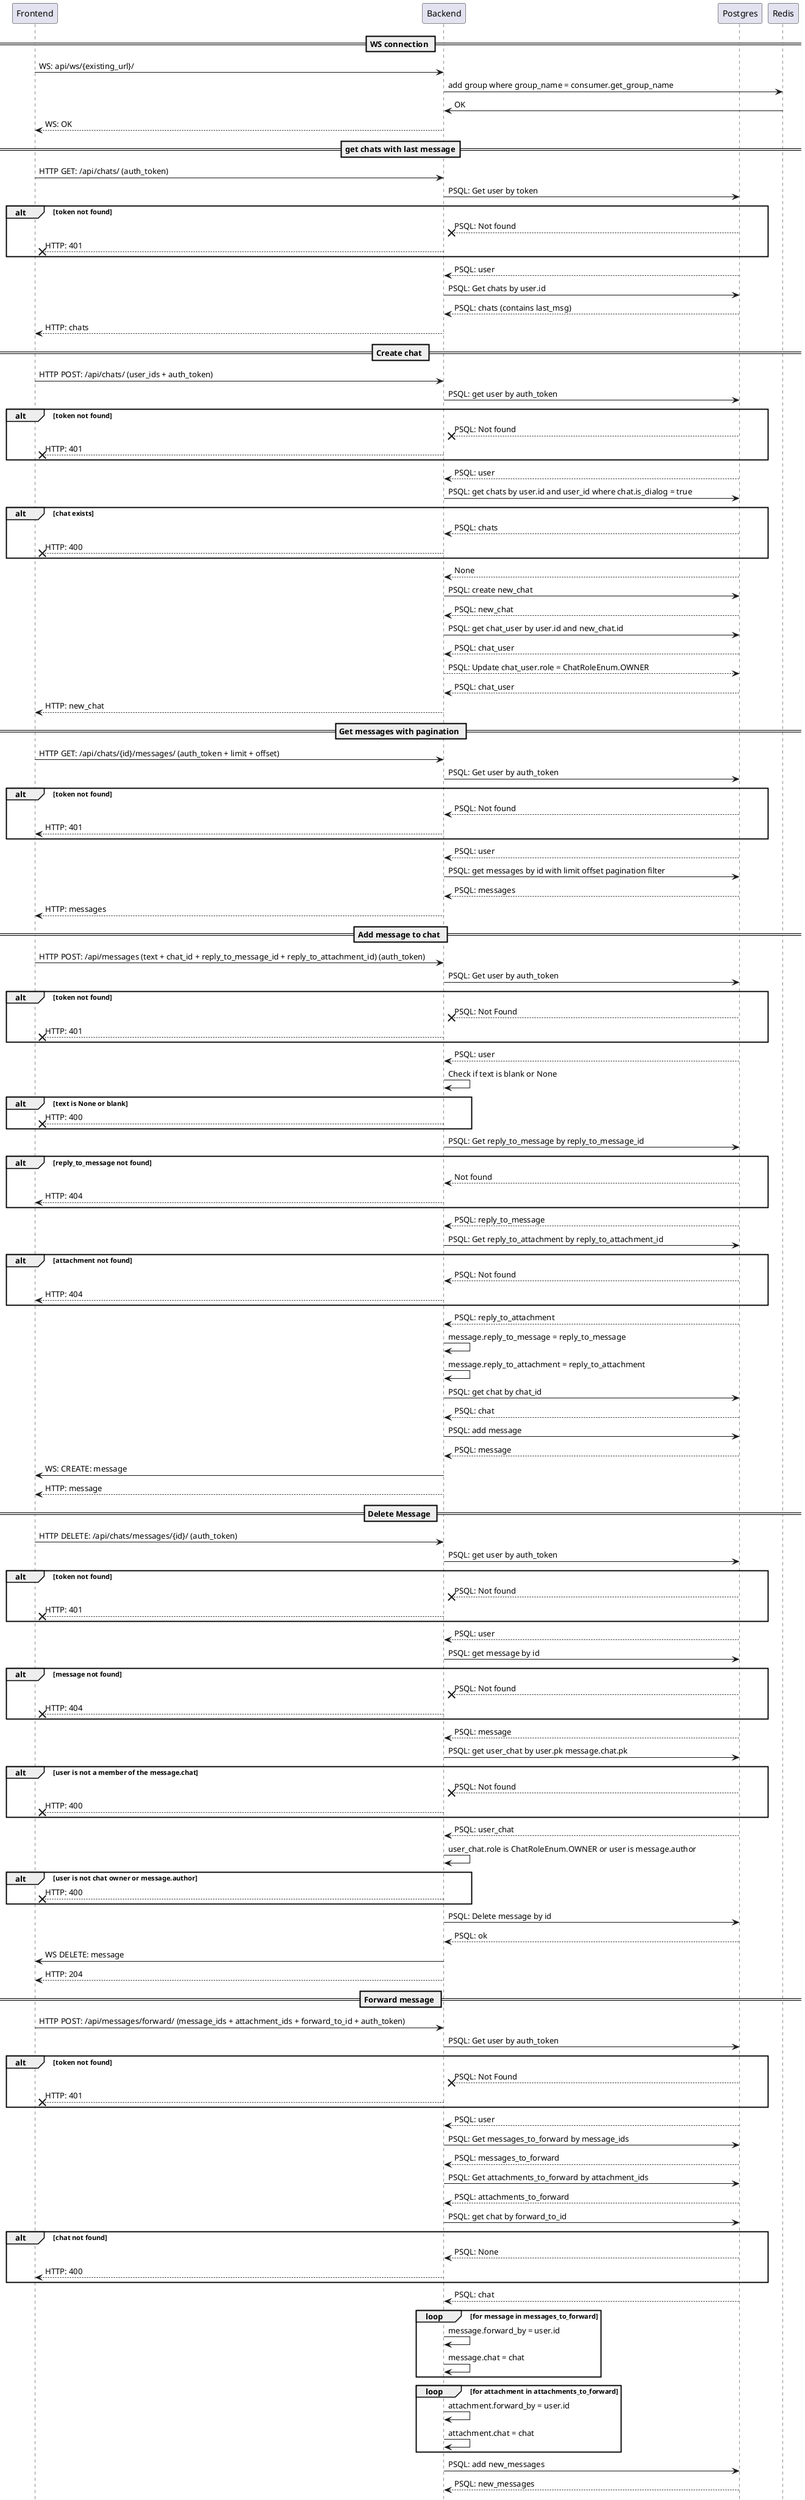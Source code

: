 @startuml
participant Frontend
participant Backend
participant Postgres
participant Redis


== WS connection ==
Frontend -> Backend: WS: api/ws/{existing_url}/
Backend -> Redis: add group where group_name = consumer.get_group_name
Redis -> Backend: OK
Backend --> Frontend: WS: OK

== get chats with last message==
Frontend -> Backend: HTTP GET: /api/chats/ (auth_token)
Backend -> Postgres: PSQL: Get user by token

alt token not found
Postgres --x Backend: PSQL: Not found
Backend --x Frontend: HTTP: 401
end alt

Postgres --> Backend: PSQL: user
Backend -> Postgres: PSQL: Get chats by user.id
Postgres --> Backend: PSQL: chats (contains last_msg)
Backend --> Frontend: HTTP: chats


== Create chat ==
Frontend -> Backend: HTTP POST: /api/chats/ (user_ids + auth_token)
Backend -> Postgres: PSQL: get user by auth_token

alt token not found
Postgres --x Backend: PSQL: Not found
Backend --x Frontend: HTTP: 401
end alt

Postgres --> Backend: PSQL: user
Backend -> Postgres: PSQL: get chats by user.id and user_id where chat.is_dialog = true

alt chat exists
Postgres --> Backend: PSQL: chats
Backend --x Frontend: HTTP: 400
end alt

Postgres --> Backend: None
Backend -> Postgres: PSQL: create new_chat
Postgres --> Backend: PSQL: new_chat
Backend -> Postgres: PSQL: get chat_user by user.id and new_chat.id
Postgres --> Backend: PSQL: chat_user
Backend --> Postgres: PSQL: Update chat_user.role = ChatRoleEnum.OWNER
Postgres --> Backend: PSQL: chat_user
Backend --> Frontend: HTTP: new_chat


== Get messages with pagination ==
Frontend -> Backend: HTTP GET: /api/chats/{id}/messages/ (auth_token + limit + offset)
Backend -> Postgres: PSQL: Get user by auth_token

alt token not found
Postgres --> Backend: PSQL: Not found
Backend --> Frontend: HTTP: 401
end alt

Postgres --> Backend: PSQL: user
Backend -> Postgres: PSQL: get messages by id with limit offset pagination filter
Postgres --> Backend: PSQL: messages
Backend --> Frontend: HTTP: messages


== Add message to chat ==
Frontend -> Backend: HTTP POST: /api/messages (text + chat_id + reply_to_message_id + reply_to_attachment_id) (auth_token)
Backend -> Postgres: PSQL: Get user by auth_token

alt token not found
Postgres --x Backend: PSQL: Not Found
Backend --x Frontend: HTTP: 401
end alt

Postgres --> Backend: PSQL: user
Backend -> Backend: Check if text is blank or None

alt text is None or blank
Backend --x Frontend: HTTP: 400
end alt

Backend -> Postgres: PSQL: Get reply_to_message by reply_to_message_id

alt reply_to_message not found
Postgres --> Backend: Not found
Backend --> Frontend: HTTP: 404
end alt

Postgres --> Backend: PSQL: reply_to_message
Backend -> Postgres: PSQL: Get reply_to_attachment by reply_to_attachment_id

alt attachment not found
Postgres --> Backend: PSQL: Not found
Backend --> Frontend: HTTP: 404
end alt

Postgres --> Backend: PSQL: reply_to_attachment
Backend -> Backend: message.reply_to_message = reply_to_message
Backend -> Backend: message.reply_to_attachment = reply_to_attachment
Backend -> Postgres: PSQL: get chat by chat_id
Postgres --> Backend: PSQL: chat
Backend -> Postgres: PSQL: add message
Postgres --> Backend: PSQL: message
Backend -> Frontend: WS: CREATE: message
Backend --> Frontend: HTTP: message


== Delete Message ==
Frontend -> Backend: HTTP DELETE: /api/chats/messages/{id}/ (auth_token)
Backend -> Postgres: PSQL: get user by auth_token

alt token not found
Postgres --x Backend: PSQL: Not found
Backend --x Frontend: HTTP: 401
end alt

Postgres --> Backend: PSQL: user

Backend -> Postgres: PSQL: get message by id

alt message not found
Postgres --x Backend: PSQL: Not found
Backend --x Frontend: HTTP: 404
end alt

Postgres --> Backend: PSQL: message
Backend -> Postgres: PSQL: get user_chat by user.pk message.chat.pk

alt user is not a member of the message.chat
Postgres --x Backend: PSQL: Not found
Backend --x Frontend: HTTP: 400
end alt

Postgres --> Backend: PSQL: user_chat
Backend -> Backend: user_chat.role is ChatRoleEnum.OWNER or user is message.author

alt user is not chat owner or message.author
Backend --x Frontend: HTTP: 400
end alt

Backend -> Postgres: PSQL: Delete message by id
Postgres --> Backend: PSQL: ok
Backend -> Frontend: WS DELETE: message
Backend --> Frontend: HTTP: 204


== Forward message ==
Frontend -> Backend: HTTP POST: /api/messages/forward/ (message_ids + attachment_ids + forward_to_id + auth_token)
Backend -> Postgres: PSQL: Get user by auth_token

alt token not found
Postgres --x Backend: PSQL: Not Found
Backend --x Frontend: HTTP: 401
end alt

Postgres --> Backend: PSQL: user
Backend -> Postgres: PSQL: Get messages_to_forward by message_ids
Postgres --> Backend: PSQL: messages_to_forward
Backend -> Postgres: PSQL: Get attachments_to_forward by attachment_ids
Postgres --> Backend: PSQL: attachments_to_forward
Backend -> Postgres: PSQL: get chat by forward_to_id

alt chat not found
Postgres --> Backend: PSQL: None
Backend --> Frontend: HTTP: 400
end alt

Postgres --> Backend: PSQL: chat

loop for message in messages_to_forward
Backend -> Backend: message.forward_by = user.id
Backend -> Backend: message.chat = chat
end loop

loop for attachment in attachments_to_forward
Backend -> Backend: attachment.forward_by = user.id
Backend -> Backend: attachment.chat = chat
end loop

Backend -> Postgres: PSQL: add new_messages
Postgres --> Backend: PSQL: new_messages
Backend -> Postgres: PSQL: add new_attachments
Postgres --> Backend: PSQL: new_attachments
Backend -> Frontend: WS: CREATE: new_messages + new_attachments
Backend --> Frontend: HTTP: new_messages + new_attachments

== Registration ==
Frontend -> Backend: HTTP POST: /api/auth/sign_up/ (email+password)
Backend -> Postgres: PSQL: Get user by email

alt User with similar email exists
Postgres --x Backend: PSQL: User
Backend --x Frontend: HTTP: 400
end alt

Postgres --> Backend: PSQL: None
Backend -> Postgres: PSQL: add new_user
Postgres --> Backend: PSQL: new_user
Backend --> Frontend: HTTP: new_user


== login ==
Frontend -> Backend: HTTP POST: /api/auth/login/ (email+password)
Backend -> Postgres: PSQL: Get user by email
Postgres --> Backend: PSQL: user_data
Backend -> Backend: Compare email with user_data.email and password  with user_data.password

alt data is not similar
Backend --x Frontend: HTTP: 400
end alt

Backend --> Frontend: HTTP: Token


== Get users with pagination ==
Frontend -> Backend: HTTP GET: /api/users/ (limit + offset + email + auth_token)
Backend -> Postgres: PSQL: Get user by auth_token

alt token not found
Postgres --x Backend: PSQL: Not Found
Backend --x Frontend: HTTP: 401
end alt

Postgres --> Backend: PSQL: user
Backend -> Postgres: PSQL: Get users with limit + offset + email filter
Postgres --> Backend: PSQL:users
Backend --> Frontend: users

== Upload profile picture ==
Frontend -> Backend: HTTP POST: /api/users/{id}/profile_picture (profile_picture + auth_token)
Backend -> Postgres: PSQL: Get user by auth_token

alt token not found
Postgres --x Backend: PSQL: Not Found
Backend --x Frontend: HTTP: 401
end alt

Postgres --> Backend: PSQL: user

Backend -> Backend: save profile_picture to media storage
Backend -> Postgres: PSQL: Update user.profile_picture = profile_picture
Postgres --> Backend: PSQL OK
Backend --> Frontend: HTTP: user


== add attachment ==
Frontend -> Backend: HTTP POST: /api/attachments (auth_token + file + chat_id + reply_to_message_id + reply_to_attachment_id)
Backend -> Postgres: PSQL: Get user by auth_token

alt token not found
Postgres --x Backend: PSQL: Not Found
Backend --x Frontend: HTTP: 401
end alt

Postgres --> Backend: PSQL: user
Backend -> Postgres: PSQL: Get chat by attachment.chat.id

alt chat not found
Postgres --x Backend: PSQL: Not Found
Backend --x Frontend: HTTP: 404
end alt

Postgres --> Backend: PSQL: chat
Backend -> Postgres: PSQL: Get reply_to_message by reply_to_message_id

alt reply_to_message not found
Postgres --> Backend: PSQL: Not found
Backend --> Frontend: HTTP: 404
end alt

Postgres --> Backend: PSQL: reply_to_message
Backend -> Postgres: PSQL: Get reply_to_attachment by reply_to_attachment_id

alt attachment not found
Postgres --> Backend: PSQL: Not found
Backend --> Frontend: HTTP: 404
end alt

Postgres --> Backend: PSQL: reply_to_attachment
Backend -> Backend: attachment.reply_to_attachment = reply_to_attachment
Backend -> Backend: attachment.reply_to_message = reply_to_message
Backend -> Backend: save attachment.file to media storage
Backend -> Postgres: PSQL: add attachment
Postgres --> Backend: PSQL: attachment

Backend -> Frontend: WS: CREATE: attachment
Backend --> Frontend: HTTP: attachment

== Delete attachment ==
Frontend -> Backend: HTTP DELETE: /api/attachments/{id}
Backend -> Postgres: PSQL: Get user by auth_token

alt token not found
Postgres --x Backend: PSQL: Not Found
Backend --x Frontend: HTTP: 401
end alt

Postgres --> Backend: PSQL: user
Backend -> Postgres: PSQL: Get attachment by id

alt attachment not found
Postgres --x Backend: PSQL: Not Found
Backend --x Frontend: HTTP: 404
end alt

Postgres --> Backend: PSQL: attachment
Backend -> Postgres: PSQL: Get chat by attachment.chat.id
Postgres --> Backend: PSQL: chat
Backend -> Backend: chat.users contains user

alt user isn't member of the chat
Backend --x Frontend: HTTP: 400
end alt

Backend -> Postgres: PSQL: Delete attachment
Postgres --> Backend: PSQL: OK
Backend -> Frontend: WS: DELETE: attachment
Backend --> Frontend: HTTP: 204

== Get attachments with pagination ==
Frontend -> Backend: HTTP GET: /api/chats/{id}/attachments (limit + offset + auth_token)
Backend -> Postgres: PSQL: Get user by auth_token

alt token not found
Postgres --x Backend: PSQL: Not Found
Backend --x Frontend: HTTP: 401
end alt

Postgres --> Backend: PSQL: user
Backend -> Postgres: PSQL: Get chat by id

alt chat not found
Postgres --x Backend: PSQL: Not Found
Backend --x Frontend: HTTP: 404
end alt

Postgres --> Backend: PSQL: chat
Backend -> Postgres: PSQL: get attachments with limit offset filters
Postgres --> Backend: PSQL:  attachments
Backend --> Frontend: HTTP: attachments

== set user role in chat ==
Frontend -> Backend: HTTP PATCH: /api/chats/{id}/users/{user_id} (auth_token + new_role)
Backend -> Postgres: PSQL: Get user by auth_token

alt token not found
Postgres --x Backend: PSQL: Not Found
Backend --x Frontend: HTTP: 401
end alt

Postgres --> Backend: PSQL: user
Backend -> Postgres: PSQL: get role by user.id
Postgres --> Backend: PSQL: role

Backend -> Backend: check role
alt role is not ChatRoleEnum.owner or RoleEnum.admin
Backend --x Frontend: HTTP: 403
end alt

Backend -> Postgres: PSQL: get role by user_id
Postgres --> Backend: PSQL: role
Backend -> Backend: check role

alt role is ChatRoleEnum.owner (owner role is immutable)
Backend --x Frontend: HTTP: 403
end alt

Backend -> Postgres: PSQL: Get chat_user by id and user_id

alt chat_user not found
Postgres --x Backend: PSQL: Not Found
Backend --x Frontend: HTTP: 404
end alt

Postgres -> Backend: PSQL: chat_user
Backend -> Postgres: PSQL: Update chat_user.role = new_role
Postgres --> Backend: PSQL: chat_user
Backend --> Frontend: HTTP: chat_user

== add users to chat ==
Frontend -> Backend: HTTP PATCH: /api/chats/{id}/users (user_ids + auth_token)
Backend -> Postgres: PSQL: Get user by auth_token

alt token not found
Postgres --x Backend: PSQL: Not Found
Backend --x Frontend: HTTP: 401
end alt

Postgres --> Backend: PSQL: user
Backend -> Postgres: PSQL: get role by user.id
Postgres --> Backend: PSQL: role

Backend -> Backend: check role
alt role is not ChatRoleEnum.OWNER or ChatRoleEnum.ADMIN
Backend --x Frontend: HTTP: 403
end alt

Backend -> Postgres: PSQL: Get chat by id

alt chat not found
Postgres --x Backend: PSQL: Not Found
Backend --x Frontend: HTTP: 404
end alt

Postgres --> Backend: PSQL: chat
Backend -> Postgres: PSQL: get new_chat_users by user_ids
Postgres --> Backend: PSQL: new_chat_users
Backend -> Postgres: PSQL: Update chat.users append new_chat_users
Postgres --> Backend: PSQL: users
Backend --> Frontend: HTTP: users

== delete user from chat ==
Frontend -> Backend: HTTP DELETE: /api/chats/{id}/users/{user_id} (auth_token)
Backend -> Postgres: PSQL: Get user by auth_token

alt token not found
Postgres --x Backend: PSQL: Not Found
Backend --x Frontend: HTTP: 401
end alt

Postgres --> Backend: PSQL: user
Backend -> Postgres: PSQL: get role by user.id
Postgres --> Backend: PSQL: role

Backend -> Backend: check role
alt role is not ChatRoleEnum.owner or RoleEnum.admin
Backend --x Frontend: HTTP: 403
end alt

Backend -> Postgres: PSQL: get role by id user_id
Postgres --> Backend: PSQL: role
Backend -> Backend: check role

alt role is ChatRoleEnum.owner (owner role is immutable)
Backend --x Frontend: HTTP: 403
end alt

Backend -> Postgres: PSQL: remove chat_user by id and user_id

alt chat_user not found
Postgres --x Backend: PSQL: Not Found
Backend --x Frontend: HTTP: 404
end alt

Postgres --> Backend: PSQL: OK
Backend --> Frontend: HTTP: 204
@enduml